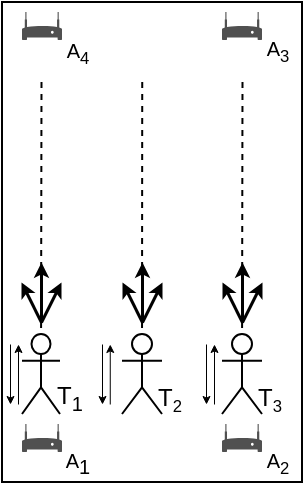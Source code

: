 <mxfile version="24.4.13" type="device">
  <diagram name="Page-1" id="GShBvaMt4-n2fsqKeiEs">
    <mxGraphModel dx="576" dy="320" grid="1" gridSize="10" guides="1" tooltips="1" connect="1" arrows="1" fold="1" page="1" pageScale="1" pageWidth="850" pageHeight="1100" math="0" shadow="0">
      <root>
        <mxCell id="0" />
        <mxCell id="1" parent="0" />
        <mxCell id="QHThUEgulMYCSTynqxfM-2" value="" style="rounded=0;whiteSpace=wrap;html=1;" parent="1" vertex="1">
          <mxGeometry x="200" y="640" width="150" height="240" as="geometry" />
        </mxCell>
        <mxCell id="QHThUEgulMYCSTynqxfM-11" value="" style="endArrow=none;dashed=1;html=1;strokeWidth=1;rounded=0;" parent="1" target="QHThUEgulMYCSTynqxfM-5" edge="1">
          <mxGeometry width="50" height="50" relative="1" as="geometry">
            <mxPoint x="219.75" y="680" as="sourcePoint" />
            <mxPoint x="219.25" y="840" as="targetPoint" />
          </mxGeometry>
        </mxCell>
        <mxCell id="QHThUEgulMYCSTynqxfM-26" value="T&lt;sub&gt;1&lt;/sub&gt;" style="text;html=1;strokeColor=none;fillColor=none;align=center;verticalAlign=middle;whiteSpace=wrap;rounded=0;" parent="1" vertex="1">
          <mxGeometry x="224" y="833" width="20" height="10" as="geometry" />
        </mxCell>
        <mxCell id="QHThUEgulMYCSTynqxfM-27" value="T&lt;span style=&quot;font-size: 10px;&quot;&gt;&lt;sub&gt;2&lt;/sub&gt;&lt;/span&gt;" style="text;html=1;strokeColor=none;fillColor=none;align=center;verticalAlign=middle;whiteSpace=wrap;rounded=0;" parent="1" vertex="1">
          <mxGeometry x="274" y="833" width="20" height="10" as="geometry" />
        </mxCell>
        <mxCell id="QHThUEgulMYCSTynqxfM-28" value="T&lt;span style=&quot;font-size: 10px;&quot;&gt;&lt;sub&gt;3&lt;/sub&gt;&lt;/span&gt;" style="text;html=1;strokeColor=none;fillColor=none;align=center;verticalAlign=middle;whiteSpace=wrap;rounded=0;" parent="1" vertex="1">
          <mxGeometry x="324" y="833" width="20" height="10" as="geometry" />
        </mxCell>
        <mxCell id="QHThUEgulMYCSTynqxfM-29" value="A&lt;span style=&quot;font-size: 10px;&quot;&gt;&lt;sub style=&quot;font-size: 10px;&quot;&gt;1&lt;/sub&gt;&lt;/span&gt;" style="text;html=1;strokeColor=none;fillColor=none;align=center;verticalAlign=middle;whiteSpace=wrap;rounded=0;fontSize=10;" parent="1" vertex="1">
          <mxGeometry x="228" y="866" width="20" height="10" as="geometry" />
        </mxCell>
        <mxCell id="QHThUEgulMYCSTynqxfM-33" value="" style="sketch=0;pointerEvents=1;shadow=0;dashed=0;html=1;strokeColor=none;fillColor=#505050;labelPosition=center;verticalLabelPosition=bottom;verticalAlign=top;outlineConnect=0;align=center;shape=mxgraph.office.devices.modem;fontSize=10;" parent="1" vertex="1">
          <mxGeometry x="210" y="851" width="20" height="14" as="geometry" />
        </mxCell>
        <mxCell id="QHThUEgulMYCSTynqxfM-34" value="A&lt;sub&gt;2&lt;/sub&gt;" style="text;html=1;strokeColor=none;fillColor=none;align=center;verticalAlign=middle;whiteSpace=wrap;rounded=0;fontSize=10;" parent="1" vertex="1">
          <mxGeometry x="328" y="865" width="20" height="10" as="geometry" />
        </mxCell>
        <mxCell id="QHThUEgulMYCSTynqxfM-35" value="" style="sketch=0;pointerEvents=1;shadow=0;dashed=0;html=1;strokeColor=none;fillColor=#505050;labelPosition=center;verticalLabelPosition=bottom;verticalAlign=top;outlineConnect=0;align=center;shape=mxgraph.office.devices.modem;fontSize=10;" parent="1" vertex="1">
          <mxGeometry x="310" y="851" width="20" height="14" as="geometry" />
        </mxCell>
        <mxCell id="QHThUEgulMYCSTynqxfM-43" value="" style="shape=image;html=1;verticalAlign=top;verticalLabelPosition=bottom;labelBackgroundColor=#ffffff;imageAspect=0;aspect=fixed;image=https://cdn1.iconfinder.com/data/icons/ionicons-fill-vol-2/512/wifi-128.png;fontSize=10;" parent="1" vertex="1">
          <mxGeometry x="216" y="846" width="8" height="8" as="geometry" />
        </mxCell>
        <mxCell id="QHThUEgulMYCSTynqxfM-45" value="" style="shape=image;html=1;verticalAlign=top;verticalLabelPosition=bottom;labelBackgroundColor=#ffffff;imageAspect=0;aspect=fixed;image=https://cdn1.iconfinder.com/data/icons/ionicons-fill-vol-2/512/wifi-128.png;fontSize=10;" parent="1" vertex="1">
          <mxGeometry x="316" y="846" width="8" height="8" as="geometry" />
        </mxCell>
        <mxCell id="QHThUEgulMYCSTynqxfM-5" value="" style="shape=umlActor;verticalLabelPosition=bottom;verticalAlign=top;html=1;outlineConnect=0;" parent="1" vertex="1">
          <mxGeometry x="210" y="806" width="19" height="40" as="geometry" />
        </mxCell>
        <mxCell id="TeAQlO065X8vaYn2h3sj-1" value="A&lt;sub&gt;4&lt;/sub&gt;" style="text;html=1;strokeColor=none;fillColor=none;align=center;verticalAlign=middle;whiteSpace=wrap;rounded=0;fontSize=10;" parent="1" vertex="1">
          <mxGeometry x="228" y="660" width="20" height="10" as="geometry" />
        </mxCell>
        <mxCell id="TeAQlO065X8vaYn2h3sj-2" value="" style="sketch=0;pointerEvents=1;shadow=0;dashed=0;html=1;strokeColor=none;fillColor=#505050;labelPosition=center;verticalLabelPosition=bottom;verticalAlign=top;outlineConnect=0;align=center;shape=mxgraph.office.devices.modem;fontSize=10;" parent="1" vertex="1">
          <mxGeometry x="210" y="645" width="20" height="14" as="geometry" />
        </mxCell>
        <mxCell id="TeAQlO065X8vaYn2h3sj-3" value="A&lt;sub&gt;3&lt;/sub&gt;" style="text;html=1;strokeColor=none;fillColor=none;align=center;verticalAlign=middle;whiteSpace=wrap;rounded=0;fontSize=10;" parent="1" vertex="1">
          <mxGeometry x="328" y="659" width="20" height="10" as="geometry" />
        </mxCell>
        <mxCell id="TeAQlO065X8vaYn2h3sj-4" value="" style="sketch=0;pointerEvents=1;shadow=0;dashed=0;html=1;strokeColor=none;fillColor=#505050;labelPosition=center;verticalLabelPosition=bottom;verticalAlign=top;outlineConnect=0;align=center;shape=mxgraph.office.devices.modem;fontSize=10;" parent="1" vertex="1">
          <mxGeometry x="310" y="645" width="20" height="14" as="geometry" />
        </mxCell>
        <mxCell id="TeAQlO065X8vaYn2h3sj-6" value="" style="shape=image;html=1;verticalAlign=top;verticalLabelPosition=bottom;labelBackgroundColor=#ffffff;imageAspect=0;aspect=fixed;image=https://cdn1.iconfinder.com/data/icons/ionicons-fill-vol-2/512/wifi-128.png;fontSize=10;rotation=-179;" parent="1" vertex="1">
          <mxGeometry x="216" y="662" width="8" height="8" as="geometry" />
        </mxCell>
        <mxCell id="TeAQlO065X8vaYn2h3sj-8" value="" style="shape=image;html=1;verticalAlign=top;verticalLabelPosition=bottom;labelBackgroundColor=#ffffff;imageAspect=0;aspect=fixed;image=https://cdn1.iconfinder.com/data/icons/ionicons-fill-vol-2/512/wifi-128.png;fontSize=10;rotation=-179;" parent="1" vertex="1">
          <mxGeometry x="316" y="662" width="8" height="8" as="geometry" />
        </mxCell>
        <mxCell id="TeAQlO065X8vaYn2h3sj-26" value="" style="endArrow=none;dashed=1;html=1;strokeWidth=1;rounded=0;" parent="1" target="_zlzXDLENZHTqgReKsr3-5" edge="1">
          <mxGeometry width="50" height="50" relative="1" as="geometry">
            <mxPoint x="270.12" y="680" as="sourcePoint" />
            <mxPoint x="269.62" y="840" as="targetPoint" />
          </mxGeometry>
        </mxCell>
        <mxCell id="TeAQlO065X8vaYn2h3sj-28" value="" style="endArrow=none;dashed=1;html=1;strokeWidth=1;rounded=0;" parent="1" target="_zlzXDLENZHTqgReKsr3-6" edge="1">
          <mxGeometry width="50" height="50" relative="1" as="geometry">
            <mxPoint x="320.25" y="680" as="sourcePoint" />
            <mxPoint x="319.75" y="840" as="targetPoint" />
          </mxGeometry>
        </mxCell>
        <mxCell id="_zlzXDLENZHTqgReKsr3-5" value="" style="shape=umlActor;verticalLabelPosition=bottom;verticalAlign=top;html=1;outlineConnect=0;" parent="1" vertex="1">
          <mxGeometry x="260" y="806" width="20" height="40" as="geometry" />
        </mxCell>
        <mxCell id="_zlzXDLENZHTqgReKsr3-6" value="" style="shape=umlActor;verticalLabelPosition=bottom;verticalAlign=top;html=1;outlineConnect=0;" parent="1" vertex="1">
          <mxGeometry x="310" y="806" width="20" height="40" as="geometry" />
        </mxCell>
        <mxCell id="TeAQlO065X8vaYn2h3sj-37" value="" style="endArrow=none;startArrow=classic;html=1;strokeWidth=0.5;startSize=3;endSize=3;rounded=0;endFill=0;" parent="1" edge="1">
          <mxGeometry width="50" height="50" relative="1" as="geometry">
            <mxPoint x="208" y="811" as="sourcePoint" />
            <mxPoint x="208" y="841" as="targetPoint" />
            <Array as="points" />
          </mxGeometry>
        </mxCell>
        <mxCell id="TeAQlO065X8vaYn2h3sj-38" value="" style="endArrow=none;startArrow=classic;html=1;strokeWidth=0.5;startSize=3;endSize=3;rounded=0;endFill=0;" parent="1" edge="1">
          <mxGeometry width="50" height="50" relative="1" as="geometry">
            <mxPoint x="253.88" y="811" as="sourcePoint" />
            <mxPoint x="253.88" y="841" as="targetPoint" />
            <Array as="points" />
          </mxGeometry>
        </mxCell>
        <mxCell id="TeAQlO065X8vaYn2h3sj-40" value="" style="endArrow=classic;startArrow=none;html=1;strokeWidth=0.5;startSize=3;endSize=3;rounded=0;endFill=1;startFill=0;" parent="1" edge="1">
          <mxGeometry width="50" height="50" relative="1" as="geometry">
            <mxPoint x="204" y="811" as="sourcePoint" />
            <mxPoint x="204" y="841" as="targetPoint" />
            <Array as="points" />
          </mxGeometry>
        </mxCell>
        <mxCell id="TeAQlO065X8vaYn2h3sj-41" value="" style="endArrow=classic;startArrow=none;html=1;strokeWidth=0.5;startSize=3;endSize=3;rounded=0;endFill=1;startFill=0;" parent="1" edge="1">
          <mxGeometry width="50" height="50" relative="1" as="geometry">
            <mxPoint x="250" y="811" as="sourcePoint" />
            <mxPoint x="250" y="841" as="targetPoint" />
            <Array as="points" />
          </mxGeometry>
        </mxCell>
        <mxCell id="TeAQlO065X8vaYn2h3sj-42" value="" style="endArrow=none;startArrow=classic;html=1;strokeWidth=0.5;startSize=3;endSize=3;rounded=0;endFill=0;" parent="1" edge="1">
          <mxGeometry width="50" height="50" relative="1" as="geometry">
            <mxPoint x="306" y="811" as="sourcePoint" />
            <mxPoint x="306" y="841" as="targetPoint" />
            <Array as="points" />
          </mxGeometry>
        </mxCell>
        <mxCell id="TeAQlO065X8vaYn2h3sj-43" value="" style="endArrow=classic;startArrow=none;html=1;strokeWidth=0.5;startSize=3;endSize=3;rounded=0;endFill=1;startFill=0;" parent="1" edge="1">
          <mxGeometry width="50" height="50" relative="1" as="geometry">
            <mxPoint x="302" y="811" as="sourcePoint" />
            <mxPoint x="302" y="841" as="targetPoint" />
            <Array as="points" />
          </mxGeometry>
        </mxCell>
        <mxCell id="5PpQjtUgdhoFnoEG3bx3-3" value="" style="endArrow=none;startArrow=classic;html=1;strokeWidth=1.5;startSize=3;endSize=3;rounded=0;endFill=0;" edge="1" parent="1">
          <mxGeometry width="50" height="50" relative="1" as="geometry">
            <mxPoint x="270" y="770" as="sourcePoint" />
            <mxPoint x="270" y="800" as="targetPoint" />
            <Array as="points" />
          </mxGeometry>
        </mxCell>
        <mxCell id="5PpQjtUgdhoFnoEG3bx3-4" value="" style="endArrow=none;startArrow=classic;html=1;strokeWidth=1.5;startSize=3;endSize=3;rounded=0;endFill=0;" edge="1" parent="1">
          <mxGeometry width="50" height="50" relative="1" as="geometry">
            <mxPoint x="280" y="780" as="sourcePoint" />
            <mxPoint x="270" y="800" as="targetPoint" />
            <Array as="points" />
          </mxGeometry>
        </mxCell>
        <mxCell id="5PpQjtUgdhoFnoEG3bx3-5" value="" style="endArrow=none;startArrow=classic;html=1;strokeWidth=1.5;startSize=3;endSize=3;rounded=0;endFill=0;" edge="1" parent="1">
          <mxGeometry width="50" height="50" relative="1" as="geometry">
            <mxPoint x="260" y="780" as="sourcePoint" />
            <mxPoint x="270" y="800" as="targetPoint" />
            <Array as="points" />
          </mxGeometry>
        </mxCell>
        <mxCell id="5PpQjtUgdhoFnoEG3bx3-6" value="" style="endArrow=none;startArrow=classic;html=1;strokeWidth=1.5;startSize=3;endSize=3;rounded=0;endFill=0;" edge="1" parent="1">
          <mxGeometry width="50" height="50" relative="1" as="geometry">
            <mxPoint x="320" y="770" as="sourcePoint" />
            <mxPoint x="320" y="800" as="targetPoint" />
            <Array as="points" />
          </mxGeometry>
        </mxCell>
        <mxCell id="5PpQjtUgdhoFnoEG3bx3-8" value="" style="endArrow=none;startArrow=classic;html=1;strokeWidth=1.5;startSize=3;endSize=3;rounded=0;endFill=0;" edge="1" parent="1">
          <mxGeometry width="50" height="50" relative="1" as="geometry">
            <mxPoint x="310" y="780" as="sourcePoint" />
            <mxPoint x="320" y="800" as="targetPoint" />
            <Array as="points" />
          </mxGeometry>
        </mxCell>
        <mxCell id="5PpQjtUgdhoFnoEG3bx3-13" value="" style="endArrow=none;startArrow=classic;html=1;strokeWidth=1.5;startSize=3;endSize=3;rounded=0;endFill=0;" edge="1" parent="1">
          <mxGeometry width="50" height="50" relative="1" as="geometry">
            <mxPoint x="330" y="780" as="sourcePoint" />
            <mxPoint x="320" y="800" as="targetPoint" />
            <Array as="points" />
          </mxGeometry>
        </mxCell>
        <mxCell id="5PpQjtUgdhoFnoEG3bx3-14" value="" style="endArrow=none;startArrow=classic;html=1;strokeWidth=1.5;startSize=3;endSize=3;rounded=0;endFill=0;" edge="1" parent="1">
          <mxGeometry width="50" height="50" relative="1" as="geometry">
            <mxPoint x="219.5" y="770" as="sourcePoint" />
            <mxPoint x="219.5" y="800" as="targetPoint" />
            <Array as="points" />
          </mxGeometry>
        </mxCell>
        <mxCell id="5PpQjtUgdhoFnoEG3bx3-15" value="" style="endArrow=none;startArrow=classic;html=1;strokeWidth=1.5;startSize=3;endSize=3;rounded=0;endFill=0;" edge="1" parent="1">
          <mxGeometry width="50" height="50" relative="1" as="geometry">
            <mxPoint x="209.5" y="780" as="sourcePoint" />
            <mxPoint x="219.5" y="800" as="targetPoint" />
            <Array as="points" />
          </mxGeometry>
        </mxCell>
        <mxCell id="5PpQjtUgdhoFnoEG3bx3-16" value="" style="endArrow=none;startArrow=classic;html=1;strokeWidth=1.5;startSize=3;endSize=3;rounded=0;endFill=0;" edge="1" parent="1">
          <mxGeometry width="50" height="50" relative="1" as="geometry">
            <mxPoint x="229.5" y="780" as="sourcePoint" />
            <mxPoint x="219.5" y="800" as="targetPoint" />
            <Array as="points" />
          </mxGeometry>
        </mxCell>
        <mxCell id="5PpQjtUgdhoFnoEG3bx3-17" value="" style="shape=image;html=1;verticalAlign=top;verticalLabelPosition=bottom;labelBackgroundColor=#ffffff;imageAspect=0;aspect=fixed;image=https://cdn2.iconfinder.com/data/icons/boxicons-regular-vol-1/24/bx-chair-128.png" vertex="1" parent="1">
          <mxGeometry x="324" y="710" width="20" height="20" as="geometry" />
        </mxCell>
        <mxCell id="5PpQjtUgdhoFnoEG3bx3-18" value="" style="shape=image;html=1;verticalAlign=top;verticalLabelPosition=bottom;labelBackgroundColor=#ffffff;imageAspect=0;aspect=fixed;image=https://cdn1.iconfinder.com/data/icons/bootstrap-vol-2/16/door-open-128.png" vertex="1" parent="1">
          <mxGeometry x="200" y="690" width="20" height="20" as="geometry" />
        </mxCell>
        <mxCell id="5PpQjtUgdhoFnoEG3bx3-21" value="" style="shape=image;html=1;verticalAlign=top;verticalLabelPosition=bottom;labelBackgroundColor=#ffffff;imageAspect=0;aspect=fixed;image=https://cdn1.iconfinder.com/data/icons/bootstrap-vol-2/16/door-open-128.png" vertex="1" parent="1">
          <mxGeometry x="200" y="740" width="20" height="20" as="geometry" />
        </mxCell>
        <mxCell id="5PpQjtUgdhoFnoEG3bx3-22" value="" style="shape=image;html=1;verticalAlign=top;verticalLabelPosition=bottom;labelBackgroundColor=#ffffff;imageAspect=0;aspect=fixed;image=https://cdn2.iconfinder.com/data/icons/boxicons-regular-vol-1/24/bx-chair-128.png" vertex="1" parent="1">
          <mxGeometry x="200" y="720" width="20" height="20" as="geometry" />
        </mxCell>
        <mxCell id="5PpQjtUgdhoFnoEG3bx3-23" value="" style="shape=image;html=1;verticalAlign=top;verticalLabelPosition=bottom;labelBackgroundColor=#ffffff;imageAspect=0;aspect=fixed;image=https://cdn1.iconfinder.com/data/icons/icons-for-a-site-1/64/advantage_eco_friendly-128.png" vertex="1" parent="1">
          <mxGeometry x="324" y="680" width="20" height="20" as="geometry" />
        </mxCell>
        <mxCell id="5PpQjtUgdhoFnoEG3bx3-24" value="" style="shape=image;html=1;verticalAlign=top;verticalLabelPosition=bottom;labelBackgroundColor=#ffffff;imageAspect=0;aspect=fixed;image=https://cdn1.iconfinder.com/data/icons/icons-for-a-site-1/64/advantage_eco_friendly-128.png" vertex="1" parent="1">
          <mxGeometry x="324" y="740" width="20" height="20" as="geometry" />
        </mxCell>
      </root>
    </mxGraphModel>
  </diagram>
</mxfile>
